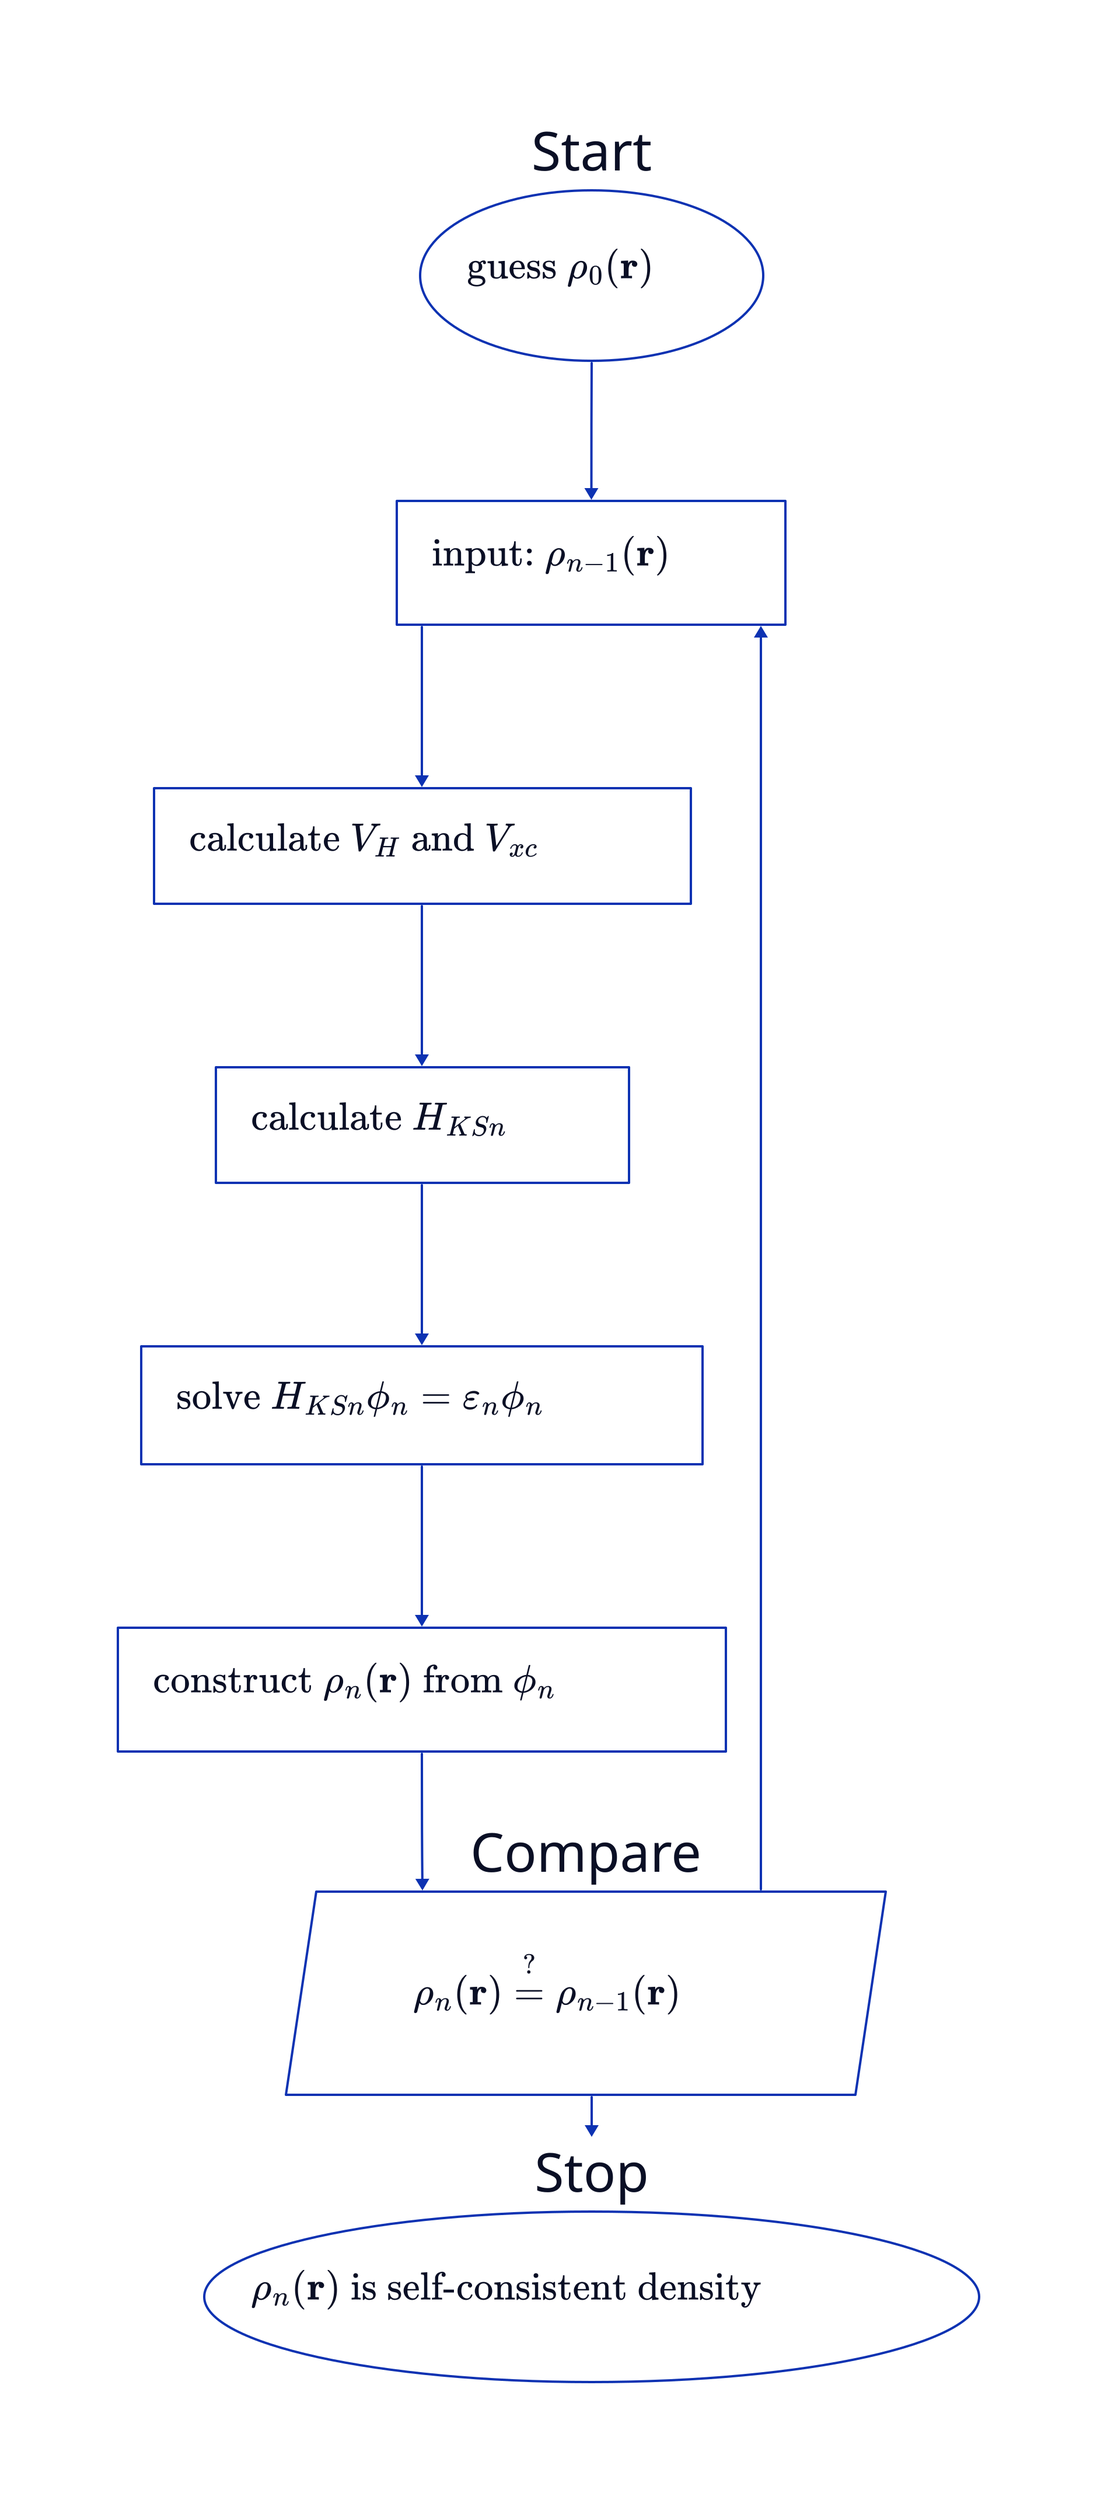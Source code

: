 start -> input -> calculate_vs -> calculate_h -> solve_h -> construct_rho -> compare -> stop

compare -> input

start: {
  shape: oval
  label: "Start"
  style: {
    fill: white
    font-size: 46
  }
  equation: |latex
    \\Huge\\text{guess $\\rho_0(\\mathbf{r})$}
  |
}

input: {
  label: ""
  style: {
    fill: white
  }
  equation: |latex
    \\Huge\\text{input: $\\rho_{n-1}(\\mathbf{r})$}
  |
}

calculate_vs: {
  label: ""
  style: {
    fill: white
  }
  equation: |latex
    \\Huge\\text{calculate $V_H$ and $V_{xc}$}
  |
}

calculate_h: {
  label: ""
  style: {
    fill: white
  }
  equation: |latex
    \\Huge\\text{calculate $H_{KSn}$}
  |
}

solve_h: {
  label: ""
  style: {
    fill: white
  }
  equation: |latex
    \\Huge\\text{solve $H_{KSn} \\phi_{n} = \\varepsilon_{n} \\phi_n$}
  |
}

construct_rho: {
  label: ""
  style: {
    fill: white
  }
  equation: |latex
    \\Huge\\text{construct $\\rho_n(\\mathbf{r})$ from $\\phi_n$}
  |
}

compare: {
  shape: parallelogram
  label: "Compare"
  style: {
    font-size: 46
    fill: white
  }
  equation: |latex
    \\Huge\\rho_n(\\mathbf{r}) \\stackrel{?}{=} \\rho_{n - 1}(\\mathbf{r})
  |
}

stop: {
  shape: oval
  label: "Stop"
  style: {
    font-size: 46
    fill: white
  }
  equation: |latex
    \\Huge\\text{$\\rho_n(\\mathbf{r})$ is self-consistent density}
  |
}
